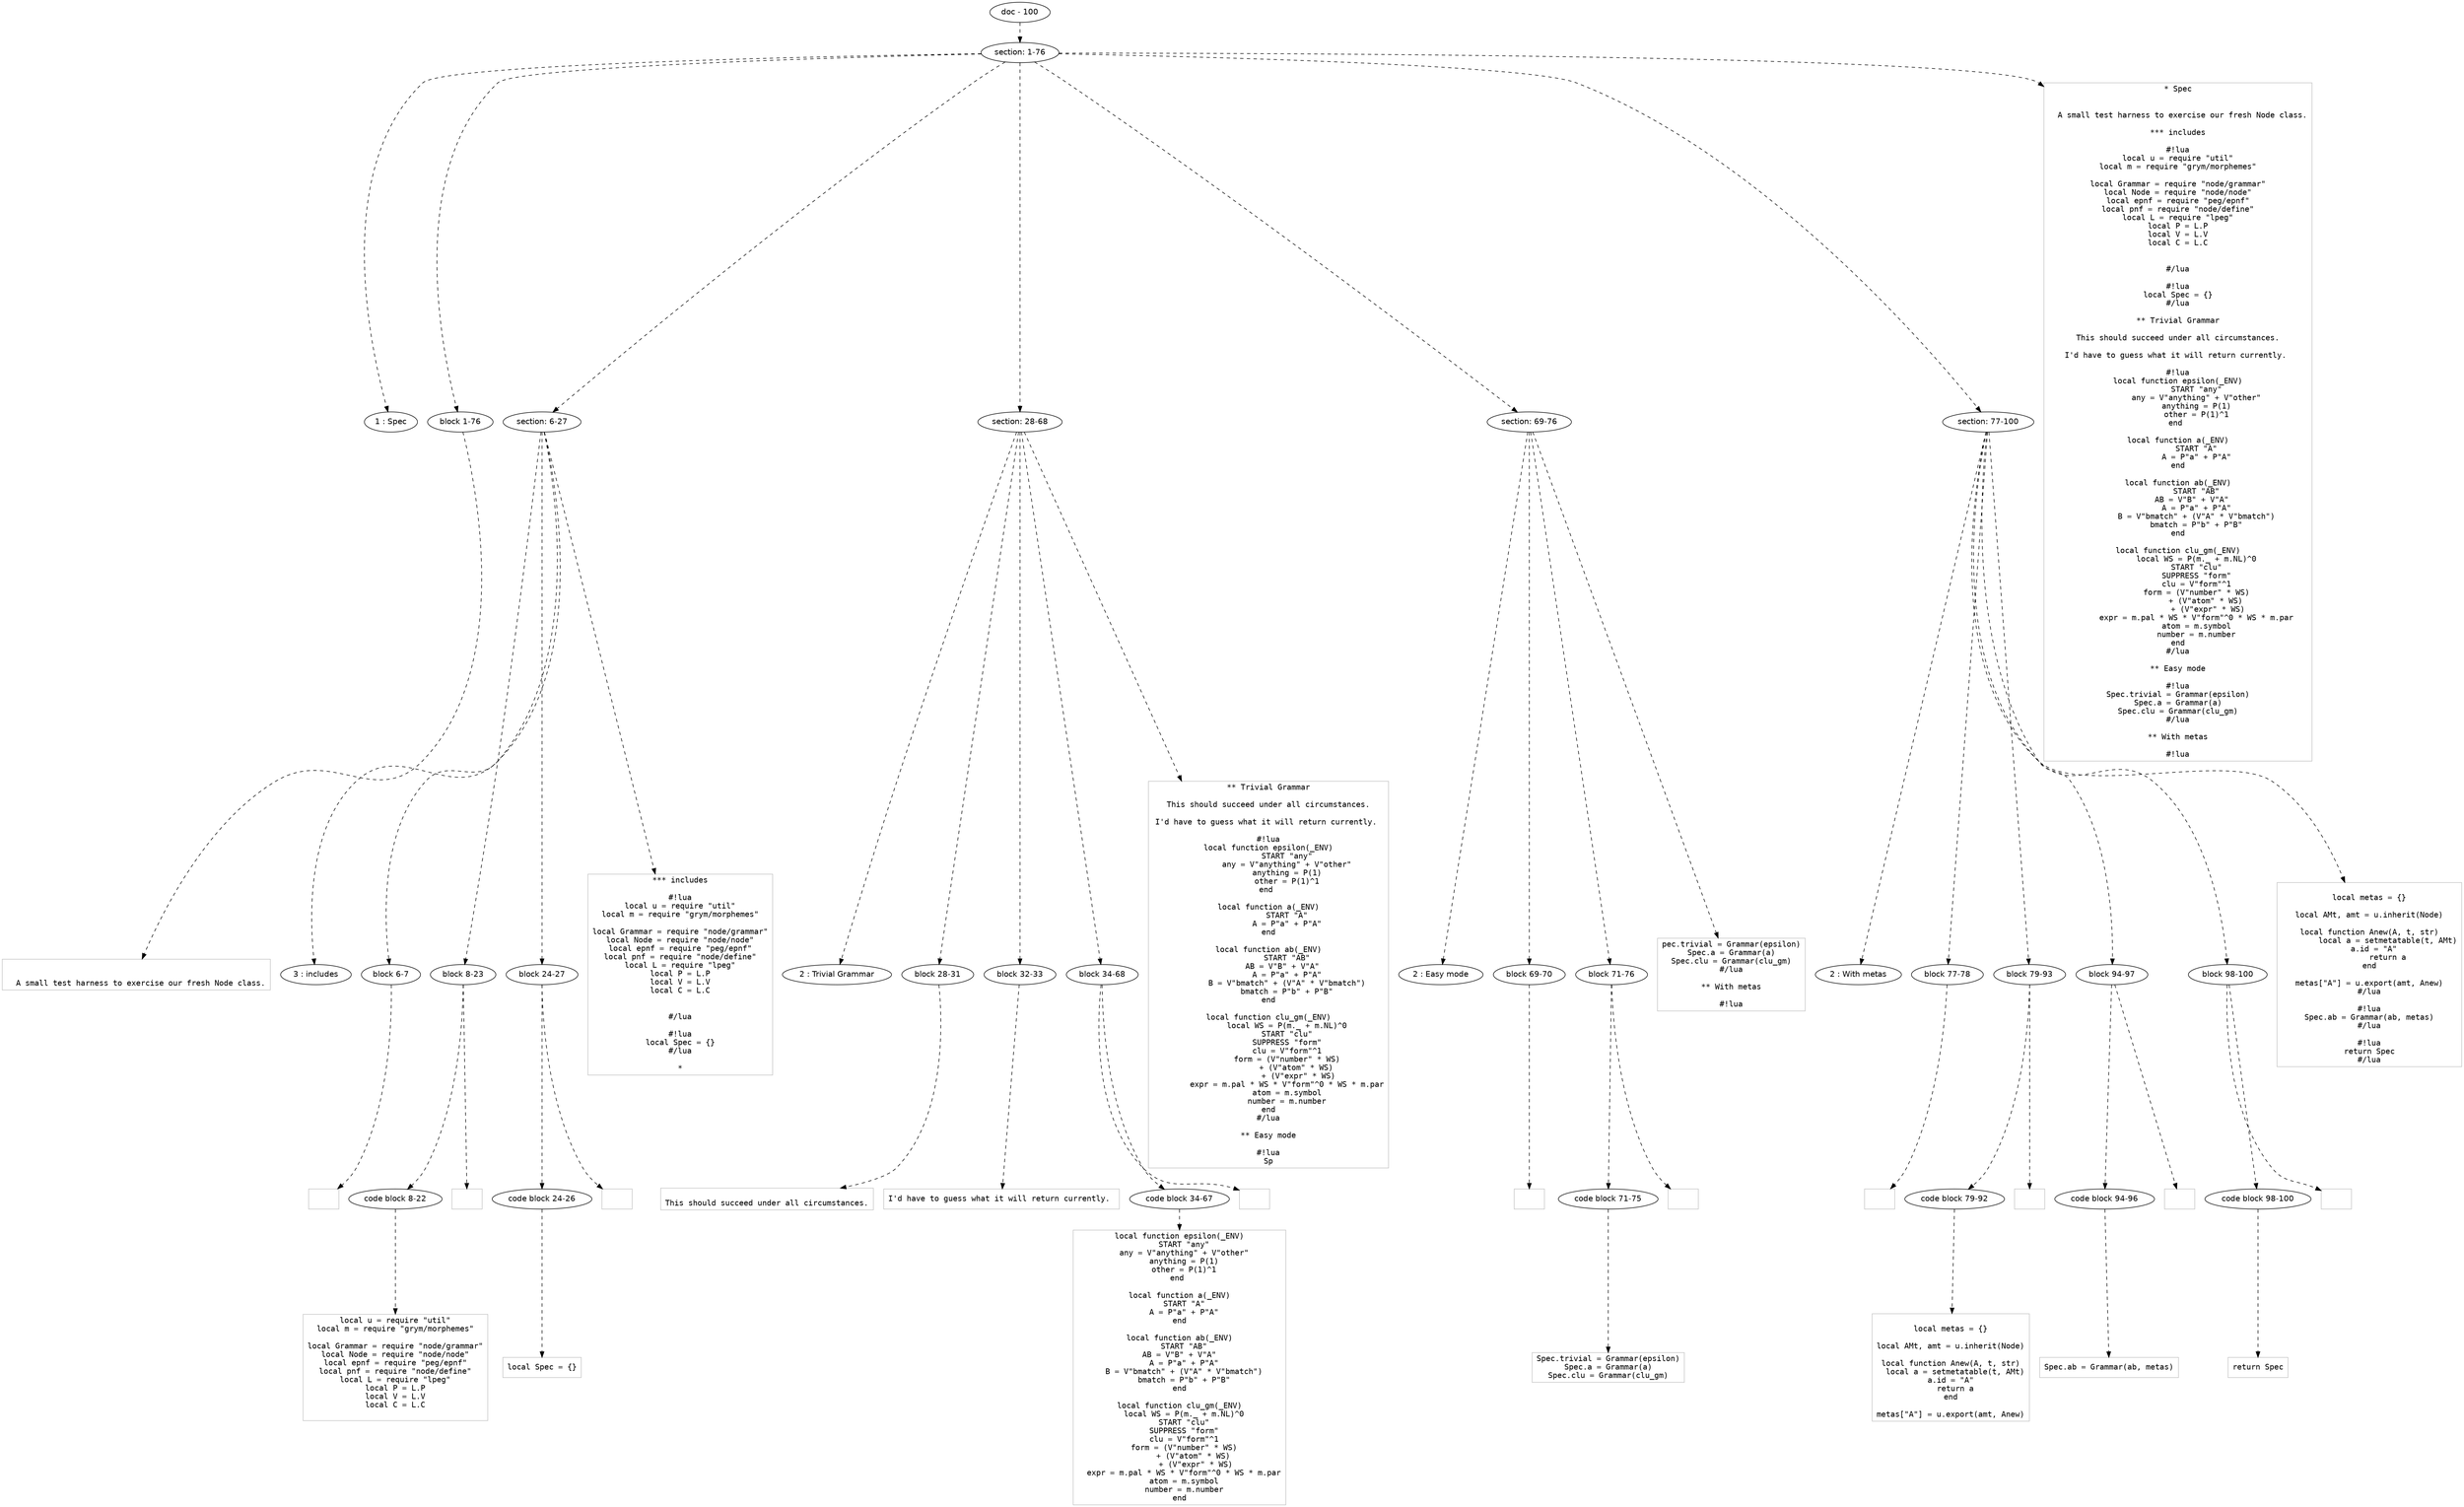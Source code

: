 digraph hierarchy {

node [fontname=Helvetica]
edge [style=dashed]

doc_0 [label="doc - 100"]


doc_0 -> { section_1}
{rank=same; section_1}

section_1 [label="section: 1-76"]


section_1 -> { header_2 block_3 section_4 section_5 section_6 section_7}
{rank=same; header_2 block_3 section_4 section_5 section_6 section_7}

header_2 [label="1 : Spec"]

block_3 [label="block 1-76"]

section_4 [label="section: 6-27"]

section_5 [label="section: 28-68"]

section_6 [label="section: 69-76"]

section_7 [label="section: 77-100"]


block_3 -> leaf_8
leaf_8  [color=Gray,shape=rectangle,fontname=Inconsolata,label="

  A small test harness to exercise our fresh Node class.
"]
section_4 -> { header_9 block_10 block_11 block_12}
{rank=same; header_9 block_10 block_11 block_12}

header_9 [label="3 : includes"]

block_10 [label="block 6-7"]

block_11 [label="block 8-23"]

block_12 [label="block 24-27"]


block_10 -> leaf_13
leaf_13  [color=Gray,shape=rectangle,fontname=Inconsolata,label=""]
block_11 -> { codeblock_14}
{rank=same; codeblock_14}

codeblock_14 [label="code block 8-22"]


codeblock_14 -> leaf_15
leaf_15  [color=Gray,shape=rectangle,fontname=Inconsolata,label="local u = require \"util\"
local m = require \"grym/morphemes\"

local Grammar = require \"node/grammar\"
local Node = require \"node/node\"
local epnf = require \"peg/epnf\"
local pnf = require \"node/define\"
local L = require \"lpeg\"
local P = L.P
local V = L.V
local C = L.C

"]
block_11 -> leaf_16
leaf_16  [color=Gray,shape=rectangle,fontname=Inconsolata,label=""]
block_12 -> { codeblock_17}
{rank=same; codeblock_17}

codeblock_17 [label="code block 24-26"]


codeblock_17 -> leaf_18
leaf_18  [color=Gray,shape=rectangle,fontname=Inconsolata,label="local Spec = {}"]
block_12 -> leaf_19
leaf_19  [color=Gray,shape=rectangle,fontname=Inconsolata,label=""]
section_4 -> leaf_20
leaf_20  [color=Gray,shape=rectangle,fontname=Inconsolata,label="*** includes

#!lua
local u = require \"util\"
local m = require \"grym/morphemes\"

local Grammar = require \"node/grammar\"
local Node = require \"node/node\"
local epnf = require \"peg/epnf\"
local pnf = require \"node/define\"
local L = require \"lpeg\"
local P = L.P
local V = L.V
local C = L.C


#/lua

#!lua
local Spec = {}
#/lua

*"]
section_5 -> { header_21 block_22 block_23 block_24}
{rank=same; header_21 block_22 block_23 block_24}

header_21 [label="2 : Trivial Grammar"]

block_22 [label="block 28-31"]

block_23 [label="block 32-33"]

block_24 [label="block 34-68"]


block_22 -> leaf_25
leaf_25  [color=Gray,shape=rectangle,fontname=Inconsolata,label="
This should succeed under all circumstances.
"]
block_23 -> leaf_26
leaf_26  [color=Gray,shape=rectangle,fontname=Inconsolata,label="I'd have to guess what it will return currently. 
"]
block_24 -> { codeblock_27}
{rank=same; codeblock_27}

codeblock_27 [label="code block 34-67"]


codeblock_27 -> leaf_28
leaf_28  [color=Gray,shape=rectangle,fontname=Inconsolata,label="local function epsilon(_ENV)
  START \"any\"
  any = V\"anything\" + V\"other\"
  anything = P(1)
  other = P(1)^1
end 

local function a(_ENV)
  START \"A\"
  A = P\"a\" + P\"A\"
end

local function ab(_ENV)
  START \"AB\"
  AB = V\"B\" + V\"A\"  
  A = P\"a\" + P\"A\"
  B = V\"bmatch\" + (V\"A\" * V\"bmatch\")
  bmatch = P\"b\" + P\"B\"
end

local function clu_gm(_ENV)
  local WS = P(m._ + m.NL)^0
  START \"clu\"
  SUPPRESS \"form\"
  clu = V\"form\"^1
  form = (V\"number\" * WS)
       + (V\"atom\" * WS) 
       + (V\"expr\" * WS)
  expr = m.pal * WS * V\"form\"^0 * WS * m.par
  atom = m.symbol
  number = m.number
end"]
block_24 -> leaf_29
leaf_29  [color=Gray,shape=rectangle,fontname=Inconsolata,label=""]
section_5 -> leaf_30
leaf_30  [color=Gray,shape=rectangle,fontname=Inconsolata,label="** Trivial Grammar

This should succeed under all circumstances.

I'd have to guess what it will return currently. 

#!lua
local function epsilon(_ENV)
	START \"any\"
	any = V\"anything\" + V\"other\"
	anything = P(1)
	other = P(1)^1
end 

local function a(_ENV)
	START \"A\"
	A = P\"a\" + P\"A\"
end

local function ab(_ENV)
	START \"AB\"
	AB = V\"B\" + V\"A\"  
	A = P\"a\" + P\"A\"
	B = V\"bmatch\" + (V\"A\" * V\"bmatch\")
	bmatch = P\"b\" + P\"B\"
end

local function clu_gm(_ENV)
	local WS = P(m._ + m.NL)^0
	START \"clu\"
	SUPPRESS \"form\"
	clu = V\"form\"^1
	form = (V\"number\" * WS)
	     + (V\"atom\" * WS) 
	     + (V\"expr\" * WS)
	expr = m.pal * WS * V\"form\"^0 * WS * m.par
	atom = m.symbol
	number = m.number
end
#/lua

** Easy mode

#!lua
Sp"]
section_6 -> { header_31 block_32 block_33}
{rank=same; header_31 block_32 block_33}

header_31 [label="2 : Easy mode"]

block_32 [label="block 69-70"]

block_33 [label="block 71-76"]


block_32 -> leaf_34
leaf_34  [color=Gray,shape=rectangle,fontname=Inconsolata,label=""]
block_33 -> { codeblock_35}
{rank=same; codeblock_35}

codeblock_35 [label="code block 71-75"]


codeblock_35 -> leaf_36
leaf_36  [color=Gray,shape=rectangle,fontname=Inconsolata,label="Spec.trivial = Grammar(epsilon)
Spec.a = Grammar(a)
Spec.clu = Grammar(clu_gm)"]
block_33 -> leaf_37
leaf_37  [color=Gray,shape=rectangle,fontname=Inconsolata,label=""]
section_6 -> leaf_38
leaf_38  [color=Gray,shape=rectangle,fontname=Inconsolata,label="pec.trivial = Grammar(epsilon)
Spec.a = Grammar(a)
Spec.clu = Grammar(clu_gm)
#/lua

** With metas

#!lua
"]
section_7 -> { header_39 block_40 block_41 block_42 block_43}
{rank=same; header_39 block_40 block_41 block_42 block_43}

header_39 [label="2 : With metas"]

block_40 [label="block 77-78"]

block_41 [label="block 79-93"]

block_42 [label="block 94-97"]

block_43 [label="block 98-100"]


block_40 -> leaf_44
leaf_44  [color=Gray,shape=rectangle,fontname=Inconsolata,label=""]
block_41 -> { codeblock_45}
{rank=same; codeblock_45}

codeblock_45 [label="code block 79-92"]


codeblock_45 -> leaf_46
leaf_46  [color=Gray,shape=rectangle,fontname=Inconsolata,label="
local metas = {}

local AMt, amt = u.inherit(Node)

local function Anew(A, t, str)
  local a = setmetatable(t, AMt)
  a.id = \"A\"  
  return a
end

metas[\"A\"] = u.export(amt, Anew)"]
block_41 -> leaf_47
leaf_47  [color=Gray,shape=rectangle,fontname=Inconsolata,label=""]
block_42 -> { codeblock_48}
{rank=same; codeblock_48}

codeblock_48 [label="code block 94-96"]


codeblock_48 -> leaf_49
leaf_49  [color=Gray,shape=rectangle,fontname=Inconsolata,label="Spec.ab = Grammar(ab, metas)"]
block_42 -> leaf_50
leaf_50  [color=Gray,shape=rectangle,fontname=Inconsolata,label=""]
block_43 -> { codeblock_51}
{rank=same; codeblock_51}

codeblock_51 [label="code block 98-100"]


codeblock_51 -> leaf_52
leaf_52  [color=Gray,shape=rectangle,fontname=Inconsolata,label="return Spec"]
block_43 -> leaf_53
leaf_53  [color=Gray,shape=rectangle,fontname=Inconsolata,label=""]
section_7 -> leaf_54
leaf_54  [color=Gray,shape=rectangle,fontname=Inconsolata,label="
local metas = {}

local AMt, amt = u.inherit(Node)

local function Anew(A, t, str)
	local a = setmetatable(t, AMt)
	a.id = \"A\"	
	return a
end

metas[\"A\"] = u.export(amt, Anew)
#/lua

#!lua
Spec.ab = Grammar(ab, metas)
#/lua

#!lua
return Spec
#/lua"]
section_1 -> leaf_55
leaf_55  [color=Gray,shape=rectangle,fontname=Inconsolata,label="* Spec


  A small test harness to exercise our fresh Node class.

*** includes

#!lua
local u = require \"util\"
local m = require \"grym/morphemes\"

local Grammar = require \"node/grammar\"
local Node = require \"node/node\"
local epnf = require \"peg/epnf\"
local pnf = require \"node/define\"
local L = require \"lpeg\"
local P = L.P
local V = L.V
local C = L.C


#/lua

#!lua
local Spec = {}
#/lua

** Trivial Grammar

This should succeed under all circumstances.

I'd have to guess what it will return currently. 

#!lua
local function epsilon(_ENV)
	START \"any\"
	any = V\"anything\" + V\"other\"
	anything = P(1)
	other = P(1)^1
end 

local function a(_ENV)
	START \"A\"
	A = P\"a\" + P\"A\"
end

local function ab(_ENV)
	START \"AB\"
	AB = V\"B\" + V\"A\"  
	A = P\"a\" + P\"A\"
	B = V\"bmatch\" + (V\"A\" * V\"bmatch\")
	bmatch = P\"b\" + P\"B\"
end

local function clu_gm(_ENV)
	local WS = P(m._ + m.NL)^0
	START \"clu\"
	SUPPRESS \"form\"
	clu = V\"form\"^1
	form = (V\"number\" * WS)
	     + (V\"atom\" * WS) 
	     + (V\"expr\" * WS)
	expr = m.pal * WS * V\"form\"^0 * WS * m.par
	atom = m.symbol
	number = m.number
end
#/lua

** Easy mode

#!lua
Spec.trivial = Grammar(epsilon)
Spec.a = Grammar(a)
Spec.clu = Grammar(clu_gm)
#/lua

** With metas

#!lua
"]

}
